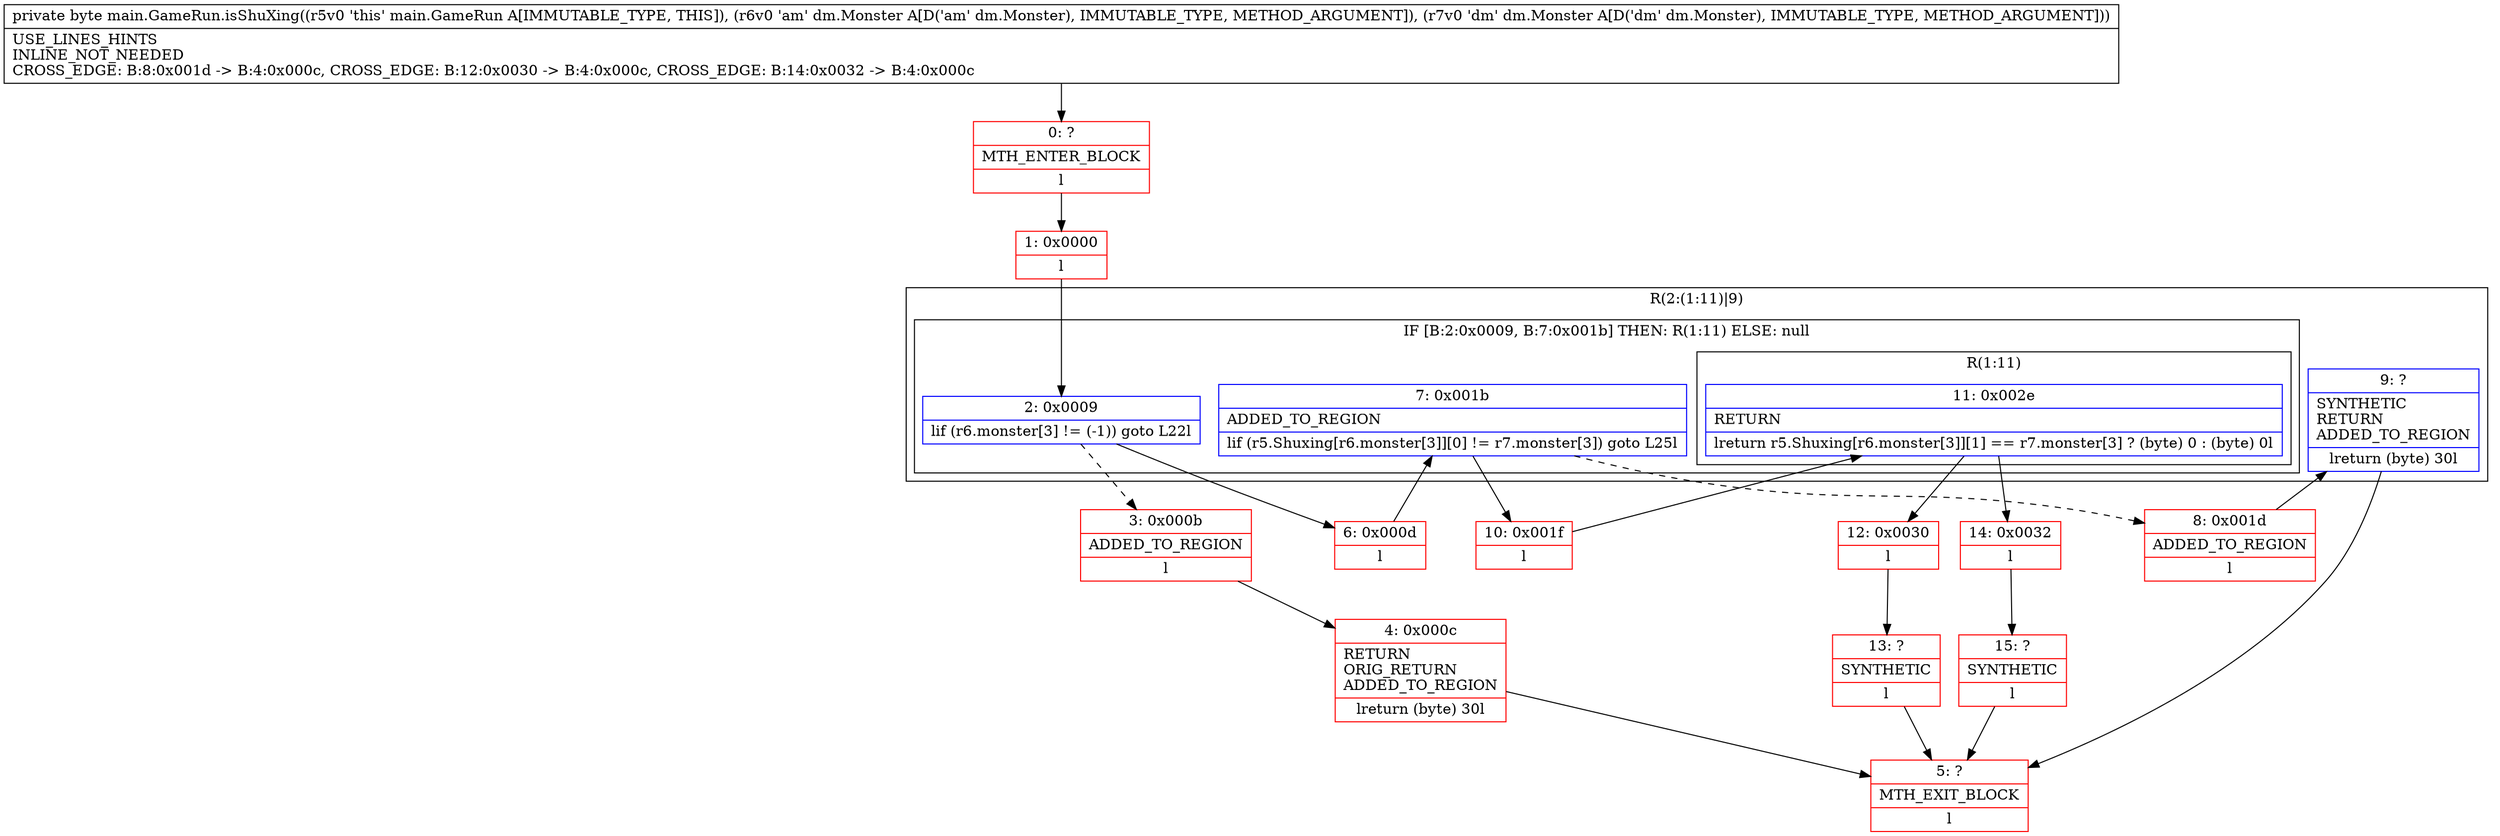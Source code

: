 digraph "CFG formain.GameRun.isShuXing(Ldm\/Monster;Ldm\/Monster;)B" {
subgraph cluster_Region_1610010024 {
label = "R(2:(1:11)|9)";
node [shape=record,color=blue];
subgraph cluster_IfRegion_1348869642 {
label = "IF [B:2:0x0009, B:7:0x001b] THEN: R(1:11) ELSE: null";
node [shape=record,color=blue];
Node_2 [shape=record,label="{2\:\ 0x0009|lif (r6.monster[3] != (\-1)) goto L22l}"];
Node_7 [shape=record,label="{7\:\ 0x001b|ADDED_TO_REGION\l|lif (r5.Shuxing[r6.monster[3]][0] != r7.monster[3]) goto L25l}"];
subgraph cluster_Region_943944260 {
label = "R(1:11)";
node [shape=record,color=blue];
Node_11 [shape=record,label="{11\:\ 0x002e|RETURN\l|lreturn r5.Shuxing[r6.monster[3]][1] == r7.monster[3] ? (byte) 0 : (byte) 0l}"];
}
}
Node_9 [shape=record,label="{9\:\ ?|SYNTHETIC\lRETURN\lADDED_TO_REGION\l|lreturn (byte) 30l}"];
}
Node_0 [shape=record,color=red,label="{0\:\ ?|MTH_ENTER_BLOCK\l|l}"];
Node_1 [shape=record,color=red,label="{1\:\ 0x0000|l}"];
Node_3 [shape=record,color=red,label="{3\:\ 0x000b|ADDED_TO_REGION\l|l}"];
Node_4 [shape=record,color=red,label="{4\:\ 0x000c|RETURN\lORIG_RETURN\lADDED_TO_REGION\l|lreturn (byte) 30l}"];
Node_5 [shape=record,color=red,label="{5\:\ ?|MTH_EXIT_BLOCK\l|l}"];
Node_6 [shape=record,color=red,label="{6\:\ 0x000d|l}"];
Node_8 [shape=record,color=red,label="{8\:\ 0x001d|ADDED_TO_REGION\l|l}"];
Node_10 [shape=record,color=red,label="{10\:\ 0x001f|l}"];
Node_12 [shape=record,color=red,label="{12\:\ 0x0030|l}"];
Node_13 [shape=record,color=red,label="{13\:\ ?|SYNTHETIC\l|l}"];
Node_14 [shape=record,color=red,label="{14\:\ 0x0032|l}"];
Node_15 [shape=record,color=red,label="{15\:\ ?|SYNTHETIC\l|l}"];
MethodNode[shape=record,label="{private byte main.GameRun.isShuXing((r5v0 'this' main.GameRun A[IMMUTABLE_TYPE, THIS]), (r6v0 'am' dm.Monster A[D('am' dm.Monster), IMMUTABLE_TYPE, METHOD_ARGUMENT]), (r7v0 'dm' dm.Monster A[D('dm' dm.Monster), IMMUTABLE_TYPE, METHOD_ARGUMENT]))  | USE_LINES_HINTS\lINLINE_NOT_NEEDED\lCROSS_EDGE: B:8:0x001d \-\> B:4:0x000c, CROSS_EDGE: B:12:0x0030 \-\> B:4:0x000c, CROSS_EDGE: B:14:0x0032 \-\> B:4:0x000c\l}"];
MethodNode -> Node_0;
Node_2 -> Node_3[style=dashed];
Node_2 -> Node_6;
Node_7 -> Node_8[style=dashed];
Node_7 -> Node_10;
Node_11 -> Node_12;
Node_11 -> Node_14;
Node_9 -> Node_5;
Node_0 -> Node_1;
Node_1 -> Node_2;
Node_3 -> Node_4;
Node_4 -> Node_5;
Node_6 -> Node_7;
Node_8 -> Node_9;
Node_10 -> Node_11;
Node_12 -> Node_13;
Node_13 -> Node_5;
Node_14 -> Node_15;
Node_15 -> Node_5;
}


